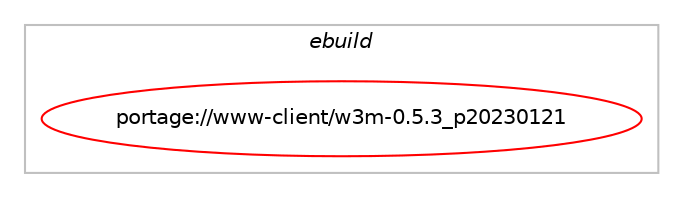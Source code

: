 digraph prolog {

# *************
# Graph options
# *************

newrank=true;
concentrate=true;
compound=true;
graph [rankdir=LR,fontname=Helvetica,fontsize=10,ranksep=1.5];#, ranksep=2.5, nodesep=0.2];
edge  [arrowhead=vee];
node  [fontname=Helvetica,fontsize=10];

# **********
# The ebuild
# **********

subgraph cluster_leftcol {
color=gray;
label=<<i>ebuild</i>>;
id [label="portage://www-client/w3m-0.5.3_p20230121", color=red, width=4, href="../www-client/w3m-0.5.3_p20230121.svg"];
}

# ****************
# The dependencies
# ****************

subgraph cluster_midcol {
color=gray;
label=<<i>dependencies</i>>;
subgraph cluster_compile {
fillcolor="#eeeeee";
style=filled;
label=<<i>compile</i>>;
# *** BEGIN UNKNOWN DEPENDENCY TYPE (TODO) ***
# id -> equal(use_conditional_group(negative,gdk-pixbuf,portage://www-client/w3m-0.5.3_p20230121,[use_conditional_group(positive,imlib,portage://www-client/w3m-0.5.3_p20230121,[package_dependency(portage://www-client/w3m-0.5.3_p20230121,install,no,media-libs,imlib2,none,[,,],[],[use(optenable(X),none)])])]))
# *** END UNKNOWN DEPENDENCY TYPE (TODO) ***

# *** BEGIN UNKNOWN DEPENDENCY TYPE (TODO) ***
# id -> equal(use_conditional_group(positive,X,portage://www-client/w3m-0.5.3_p20230121,[package_dependency(portage://www-client/w3m-0.5.3_p20230121,install,no,x11-base,xorg-proto,none,[,,],[],[]),package_dependency(portage://www-client/w3m-0.5.3_p20230121,install,no,x11-libs,libXdmcp,none,[,,],[],[]),package_dependency(portage://www-client/w3m-0.5.3_p20230121,install,no,x11-libs,libXext,none,[,,],[],[])]))
# *** END UNKNOWN DEPENDENCY TYPE (TODO) ***

# *** BEGIN UNKNOWN DEPENDENCY TYPE (TODO) ***
# id -> equal(use_conditional_group(positive,gdk-pixbuf,portage://www-client/w3m-0.5.3_p20230121,[package_dependency(portage://www-client/w3m-0.5.3_p20230121,install,no,x11-libs,gdk-pixbuf,none,[,,],[],[]),use_conditional_group(positive,X,portage://www-client/w3m-0.5.3_p20230121,[package_dependency(portage://www-client/w3m-0.5.3_p20230121,install,no,x11-libs,gdk-pixbuf-xlib,none,[,,],[],[])])]))
# *** END UNKNOWN DEPENDENCY TYPE (TODO) ***

# *** BEGIN UNKNOWN DEPENDENCY TYPE (TODO) ***
# id -> equal(use_conditional_group(positive,gpm,portage://www-client/w3m-0.5.3_p20230121,[package_dependency(portage://www-client/w3m-0.5.3_p20230121,install,no,sys-libs,gpm,none,[,,],[],[])]))
# *** END UNKNOWN DEPENDENCY TYPE (TODO) ***

# *** BEGIN UNKNOWN DEPENDENCY TYPE (TODO) ***
# id -> equal(use_conditional_group(positive,ssl,portage://www-client/w3m-0.5.3_p20230121,[package_dependency(portage://www-client/w3m-0.5.3_p20230121,install,no,dev-libs,openssl,none,[,,],[slot(0),equal],[])]))
# *** END UNKNOWN DEPENDENCY TYPE (TODO) ***

# *** BEGIN UNKNOWN DEPENDENCY TYPE (TODO) ***
# id -> equal(use_conditional_group(positive,xface,portage://www-client/w3m-0.5.3_p20230121,[package_dependency(portage://www-client/w3m-0.5.3_p20230121,install,no,media-libs,compface,none,[,,],[],[])]))
# *** END UNKNOWN DEPENDENCY TYPE (TODO) ***

# *** BEGIN UNKNOWN DEPENDENCY TYPE (TODO) ***
# id -> equal(package_dependency(portage://www-client/w3m-0.5.3_p20230121,install,no,dev-libs,boehm-gc,none,[,,],any_same_slot,[]))
# *** END UNKNOWN DEPENDENCY TYPE (TODO) ***

# *** BEGIN UNKNOWN DEPENDENCY TYPE (TODO) ***
# id -> equal(package_dependency(portage://www-client/w3m-0.5.3_p20230121,install,no,sys-libs,ncurses,none,[,,],[slot(0),equal],[]))
# *** END UNKNOWN DEPENDENCY TYPE (TODO) ***

# *** BEGIN UNKNOWN DEPENDENCY TYPE (TODO) ***
# id -> equal(package_dependency(portage://www-client/w3m-0.5.3_p20230121,install,no,sys-libs,zlib,none,[,,],[],[]))
# *** END UNKNOWN DEPENDENCY TYPE (TODO) ***

}
subgraph cluster_compileandrun {
fillcolor="#eeeeee";
style=filled;
label=<<i>compile and run</i>>;
}
subgraph cluster_run {
fillcolor="#eeeeee";
style=filled;
label=<<i>run</i>>;
# *** BEGIN UNKNOWN DEPENDENCY TYPE (TODO) ***
# id -> equal(use_conditional_group(negative,gdk-pixbuf,portage://www-client/w3m-0.5.3_p20230121,[use_conditional_group(positive,imlib,portage://www-client/w3m-0.5.3_p20230121,[package_dependency(portage://www-client/w3m-0.5.3_p20230121,run,no,media-libs,imlib2,none,[,,],[],[use(optenable(X),none)])])]))
# *** END UNKNOWN DEPENDENCY TYPE (TODO) ***

# *** BEGIN UNKNOWN DEPENDENCY TYPE (TODO) ***
# id -> equal(use_conditional_group(positive,X,portage://www-client/w3m-0.5.3_p20230121,[package_dependency(portage://www-client/w3m-0.5.3_p20230121,run,no,x11-base,xorg-proto,none,[,,],[],[]),package_dependency(portage://www-client/w3m-0.5.3_p20230121,run,no,x11-libs,libXdmcp,none,[,,],[],[]),package_dependency(portage://www-client/w3m-0.5.3_p20230121,run,no,x11-libs,libXext,none,[,,],[],[])]))
# *** END UNKNOWN DEPENDENCY TYPE (TODO) ***

# *** BEGIN UNKNOWN DEPENDENCY TYPE (TODO) ***
# id -> equal(use_conditional_group(positive,gdk-pixbuf,portage://www-client/w3m-0.5.3_p20230121,[package_dependency(portage://www-client/w3m-0.5.3_p20230121,run,no,x11-libs,gdk-pixbuf,none,[,,],[],[]),use_conditional_group(positive,X,portage://www-client/w3m-0.5.3_p20230121,[package_dependency(portage://www-client/w3m-0.5.3_p20230121,run,no,x11-libs,gdk-pixbuf-xlib,none,[,,],[],[])])]))
# *** END UNKNOWN DEPENDENCY TYPE (TODO) ***

# *** BEGIN UNKNOWN DEPENDENCY TYPE (TODO) ***
# id -> equal(use_conditional_group(positive,gpm,portage://www-client/w3m-0.5.3_p20230121,[package_dependency(portage://www-client/w3m-0.5.3_p20230121,run,no,sys-libs,gpm,none,[,,],[],[])]))
# *** END UNKNOWN DEPENDENCY TYPE (TODO) ***

# *** BEGIN UNKNOWN DEPENDENCY TYPE (TODO) ***
# id -> equal(use_conditional_group(positive,ssl,portage://www-client/w3m-0.5.3_p20230121,[package_dependency(portage://www-client/w3m-0.5.3_p20230121,run,no,dev-libs,openssl,none,[,,],[slot(0),equal],[])]))
# *** END UNKNOWN DEPENDENCY TYPE (TODO) ***

# *** BEGIN UNKNOWN DEPENDENCY TYPE (TODO) ***
# id -> equal(use_conditional_group(positive,xface,portage://www-client/w3m-0.5.3_p20230121,[package_dependency(portage://www-client/w3m-0.5.3_p20230121,run,no,media-libs,compface,none,[,,],[],[])]))
# *** END UNKNOWN DEPENDENCY TYPE (TODO) ***

# *** BEGIN UNKNOWN DEPENDENCY TYPE (TODO) ***
# id -> equal(package_dependency(portage://www-client/w3m-0.5.3_p20230121,run,no,dev-libs,boehm-gc,none,[,,],any_same_slot,[]))
# *** END UNKNOWN DEPENDENCY TYPE (TODO) ***

# *** BEGIN UNKNOWN DEPENDENCY TYPE (TODO) ***
# id -> equal(package_dependency(portage://www-client/w3m-0.5.3_p20230121,run,no,sys-libs,ncurses,none,[,,],[slot(0),equal],[]))
# *** END UNKNOWN DEPENDENCY TYPE (TODO) ***

# *** BEGIN UNKNOWN DEPENDENCY TYPE (TODO) ***
# id -> equal(package_dependency(portage://www-client/w3m-0.5.3_p20230121,run,no,sys-libs,zlib,none,[,,],[],[]))
# *** END UNKNOWN DEPENDENCY TYPE (TODO) ***

}
}

# **************
# The candidates
# **************

subgraph cluster_choices {
rank=same;
color=gray;
label=<<i>candidates</i>>;

}

}
